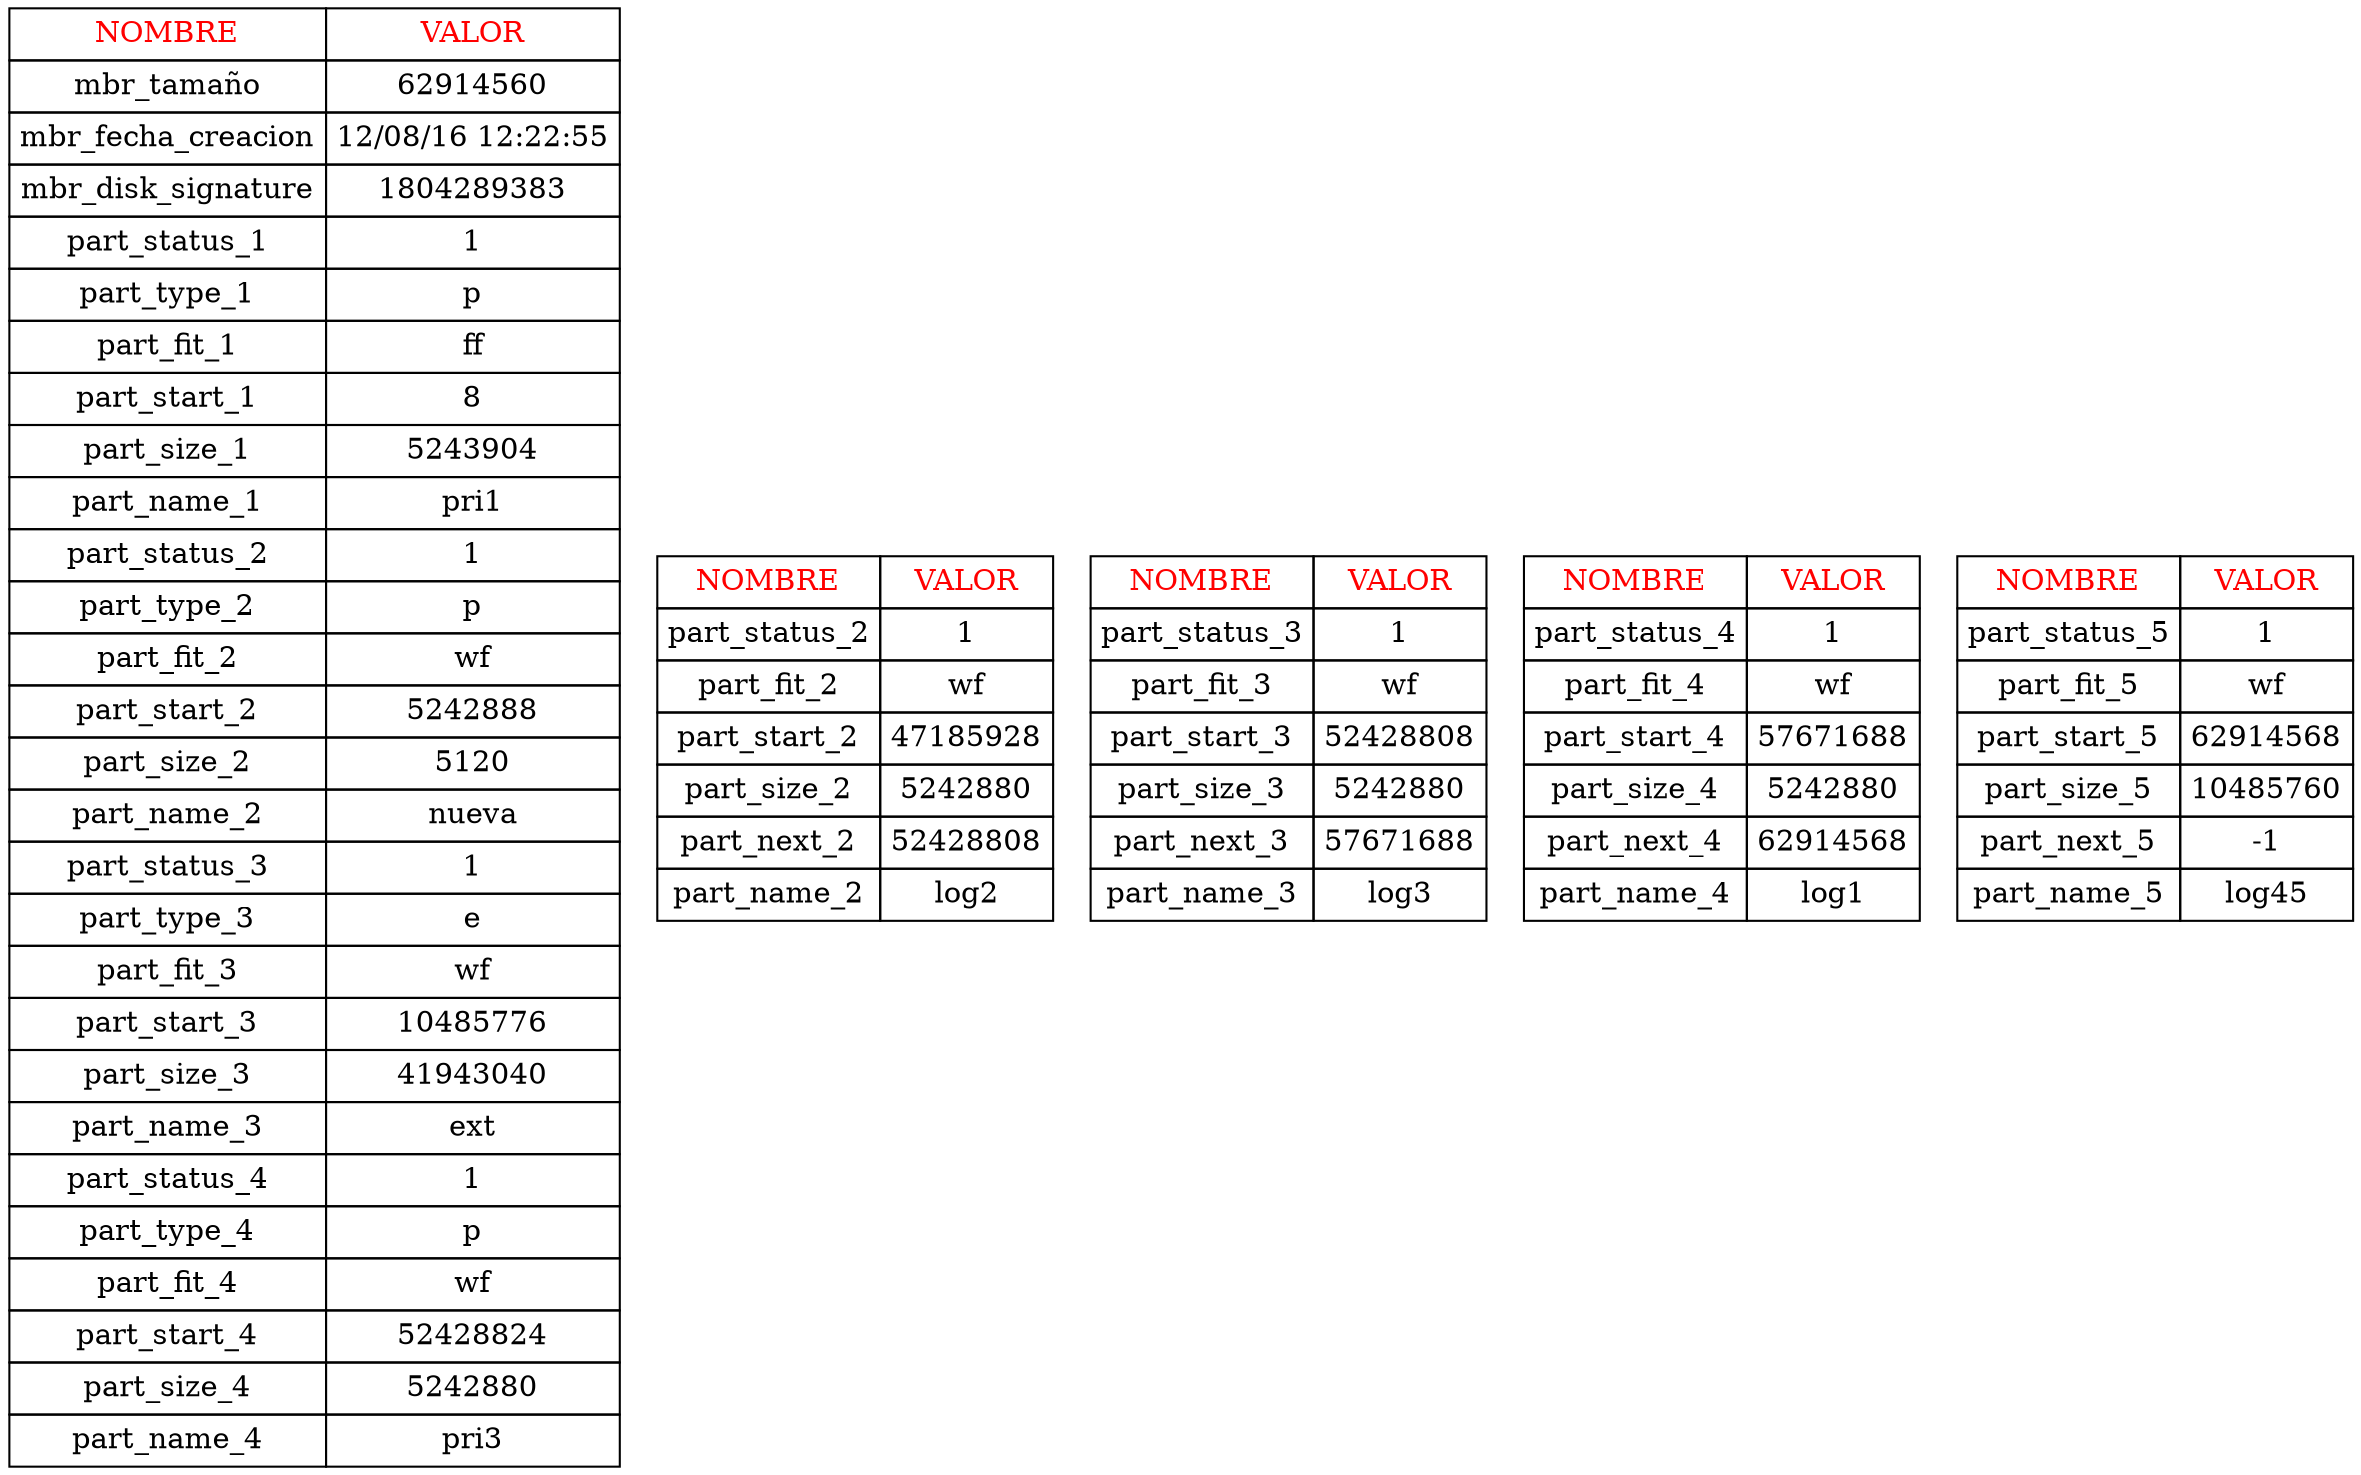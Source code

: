 digraph{ subgraph html { abc [shape=none, margin=0, label=<<TABLE BORDER="0" CELLBORDER="1" CELLSPACING="0" CELLPADDING="4"><tr><td><font color="red">NOMBRE</font></td><td><font color="red">VALOR</font></td></tr>
<tr>
<td>mbr_tamaño</td>
<td>62914560</td>
</tr>
<tr>
<td>mbr_fecha_creacion</td>
<td>12/08/16 12:22:55</td>
</tr>
<tr>
<td>mbr_disk_signature</td>
<td>1804289383</td>
</tr>
<tr>
<td>part_status_1</td>
<td>1</td>
</tr>
<tr>
<td>part_type_1</td>
<td>p</td>
</tr>
<tr>
<td>part_fit_1</td>
<td>ff</td>
</tr>
<tr>
<td>part_start_1</td>
<td>8</td>
</tr>
<tr>
<td>part_size_1</td>
<td>5243904</td>
</tr>
<tr>
<td>part_name_1</td>
<td>pri1</td>
</tr>
<tr>
<td>part_status_2</td>
<td>1</td>
</tr>
<tr>
<td>part_type_2</td>
<td>p</td>
</tr>
<tr>
<td>part_fit_2</td>
<td>wf</td>
</tr>
<tr>
<td>part_start_2</td>
<td>5242888</td>
</tr>
<tr>
<td>part_size_2</td>
<td>5120</td>
</tr>
<tr>
<td>part_name_2</td>
<td>nueva</td>
</tr>
<tr>
<td>part_status_3</td>
<td>1</td>
</tr>
<tr>
<td>part_type_3</td>
<td>e</td>
</tr>
<tr>
<td>part_fit_3</td>
<td>wf</td>
</tr>
<tr>
<td>part_start_3</td>
<td>10485776</td>
</tr>
<tr>
<td>part_size_3</td>
<td>41943040</td>
</tr>
<tr>
<td>part_name_3</td>
<td>ext</td>
</tr>
<tr>
<td>part_status_4</td>
<td>1</td>
</tr>
<tr>
<td>part_type_4</td>
<td>p</td>
</tr>
<tr>
<td>part_fit_4</td>
<td>wf</td>
</tr>
<tr>
<td>part_start_4</td>
<td>52428824</td>
</tr>
<tr>
<td>part_size_4</td>
<td>5242880</td>
</tr>
<tr>
<td>part_name_4</td>
<td>pri3</td>
</tr>
</TABLE>>];}

subgraph html1 { abc2 [shape=none, margin=0, label=<<TABLE BORDER="0" CELLBORDER="1" CELLSPACING="0" CELLPADDING="4"><tr><td><font color="red">NOMBRE</font></td><td><font color="red">VALOR</font></td></tr>
<tr>
<td>part_status_2</td>
<td>1</td>
</tr>
<tr>
<td>part_fit_2</td>
<td>wf</td>
</tr>
<tr>
<td>part_start_2</td>
<td>47185928</td>
</tr>
<tr>
<td>part_size_2</td>
<td>5242880</td>
</tr>
<tr>
<td>part_next_2</td>
<td>52428808</td>
</tr>
<tr>
<td>part_name_2</td>
<td>log2</td>
</tr>
</TABLE>>];}

subgraph html2 { abc3 [shape=none, margin=0, label=<<TABLE BORDER="0" CELLBORDER="1" CELLSPACING="0" CELLPADDING="4"><tr><td><font color="red">NOMBRE</font></td><td><font color="red">VALOR</font></td></tr>
<tr>
<td>part_status_3</td>
<td>1</td>
</tr>
<tr>
<td>part_fit_3</td>
<td>wf</td>
</tr>
<tr>
<td>part_start_3</td>
<td>52428808</td>
</tr>
<tr>
<td>part_size_3</td>
<td>5242880</td>
</tr>
<tr>
<td>part_next_3</td>
<td>57671688</td>
</tr>
<tr>
<td>part_name_3</td>
<td>log3</td>
</tr>
</TABLE>>];}

subgraph html3 { abc4 [shape=none, margin=0, label=<<TABLE BORDER="0" CELLBORDER="1" CELLSPACING="0" CELLPADDING="4"><tr><td><font color="red">NOMBRE</font></td><td><font color="red">VALOR</font></td></tr>
<tr>
<td>part_status_4</td>
<td>1</td>
</tr>
<tr>
<td>part_fit_4</td>
<td>wf</td>
</tr>
<tr>
<td>part_start_4</td>
<td>57671688</td>
</tr>
<tr>
<td>part_size_4</td>
<td>5242880</td>
</tr>
<tr>
<td>part_next_4</td>
<td>62914568</td>
</tr>
<tr>
<td>part_name_4</td>
<td>log1</td>
</tr>
</TABLE>>];}

subgraph html4 { abc5 [shape=none, margin=0, label=<<TABLE BORDER="0" CELLBORDER="1" CELLSPACING="0" CELLPADDING="4"><tr><td><font color="red">NOMBRE</font></td><td><font color="red">VALOR</font></td></tr>
<tr>
<td>part_status_5</td>
<td>1</td>
</tr>
<tr>
<td>part_fit_5</td>
<td>wf</td>
</tr>
<tr>
<td>part_start_5</td>
<td>62914568</td>
</tr>
<tr>
<td>part_size_5</td>
<td>10485760</td>
</tr>
<tr>
<td>part_next_5</td>
<td>-1</td>
</tr>
<tr>
<td>part_name_5</td>
<td>log45</td>
</tr>
</TABLE>>];}}